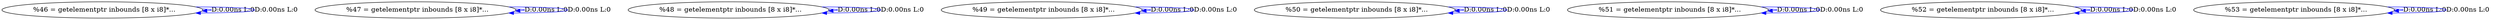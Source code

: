digraph {
Node0x417e420[label="  %46 = getelementptr inbounds [8 x i8]*..."];
Node0x417e420 -> Node0x417e420[label="D:0.00ns L:0",color=blue];
Node0x417e420 -> Node0x417e420[label="D:0.00ns L:0",color=blue];
Node0x417e500[label="  %47 = getelementptr inbounds [8 x i8]*..."];
Node0x417e500 -> Node0x417e500[label="D:0.00ns L:0",color=blue];
Node0x417e500 -> Node0x417e500[label="D:0.00ns L:0",color=blue];
Node0x417e5e0[label="  %48 = getelementptr inbounds [8 x i8]*..."];
Node0x417e5e0 -> Node0x417e5e0[label="D:0.00ns L:0",color=blue];
Node0x417e5e0 -> Node0x417e5e0[label="D:0.00ns L:0",color=blue];
Node0x417e6c0[label="  %49 = getelementptr inbounds [8 x i8]*..."];
Node0x417e6c0 -> Node0x417e6c0[label="D:0.00ns L:0",color=blue];
Node0x417e6c0 -> Node0x417e6c0[label="D:0.00ns L:0",color=blue];
Node0x417e7a0[label="  %50 = getelementptr inbounds [8 x i8]*..."];
Node0x417e7a0 -> Node0x417e7a0[label="D:0.00ns L:0",color=blue];
Node0x417e7a0 -> Node0x417e7a0[label="D:0.00ns L:0",color=blue];
Node0x417e880[label="  %51 = getelementptr inbounds [8 x i8]*..."];
Node0x417e880 -> Node0x417e880[label="D:0.00ns L:0",color=blue];
Node0x417e880 -> Node0x417e880[label="D:0.00ns L:0",color=blue];
Node0x418a5d0[label="  %52 = getelementptr inbounds [8 x i8]*..."];
Node0x418a5d0 -> Node0x418a5d0[label="D:0.00ns L:0",color=blue];
Node0x418a5d0 -> Node0x418a5d0[label="D:0.00ns L:0",color=blue];
Node0x418a6b0[label="  %53 = getelementptr inbounds [8 x i8]*..."];
Node0x418a6b0 -> Node0x418a6b0[label="D:0.00ns L:0",color=blue];
Node0x418a6b0 -> Node0x418a6b0[label="D:0.00ns L:0",color=blue];
}

